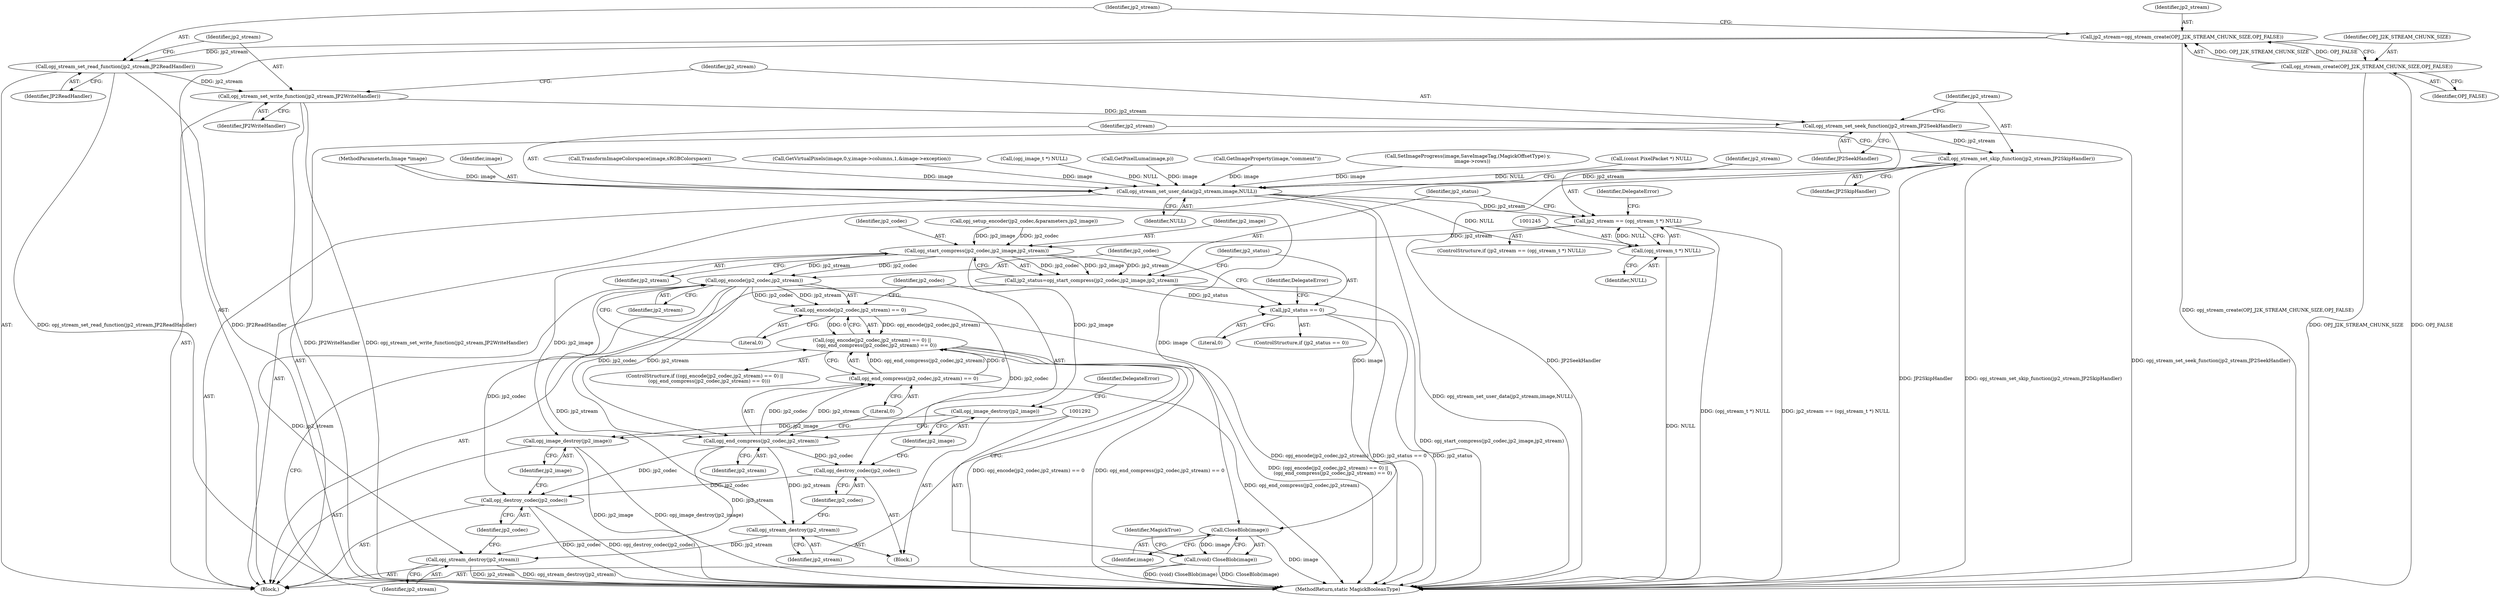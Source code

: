digraph "0_ImageMagick_3d5ac8c20846871f1eb3068b65f93da7cd33bfd0_0@API" {
"1001228" [label="(Call,opj_stream_set_write_function(jp2_stream,JP2WriteHandler))"];
"1001225" [label="(Call,opj_stream_set_read_function(jp2_stream,JP2ReadHandler))"];
"1001220" [label="(Call,jp2_stream=opj_stream_create(OPJ_J2K_STREAM_CHUNK_SIZE,OPJ_FALSE))"];
"1001222" [label="(Call,opj_stream_create(OPJ_J2K_STREAM_CHUNK_SIZE,OPJ_FALSE))"];
"1001231" [label="(Call,opj_stream_set_seek_function(jp2_stream,JP2SeekHandler))"];
"1001234" [label="(Call,opj_stream_set_skip_function(jp2_stream,JP2SkipHandler))"];
"1001237" [label="(Call,opj_stream_set_user_data(jp2_stream,image,NULL))"];
"1001242" [label="(Call,jp2_stream == (opj_stream_t *) NULL)"];
"1001252" [label="(Call,opj_start_compress(jp2_codec,jp2_image,jp2_stream))"];
"1001250" [label="(Call,jp2_status=opj_start_compress(jp2_codec,jp2_image,jp2_stream))"];
"1001257" [label="(Call,jp2_status == 0)"];
"1001266" [label="(Call,opj_encode(jp2_codec,jp2_stream))"];
"1001265" [label="(Call,opj_encode(jp2_codec,jp2_stream) == 0)"];
"1001264" [label="(Call,(opj_encode(jp2_codec,jp2_stream) == 0) ||\n      (opj_end_compress(jp2_codec,jp2_stream) == 0))"];
"1001271" [label="(Call,opj_end_compress(jp2_codec,jp2_stream))"];
"1001270" [label="(Call,opj_end_compress(jp2_codec,jp2_stream) == 0)"];
"1001276" [label="(Call,opj_stream_destroy(jp2_stream))"];
"1001285" [label="(Call,opj_stream_destroy(jp2_stream))"];
"1001278" [label="(Call,opj_destroy_codec(jp2_codec))"];
"1001287" [label="(Call,opj_destroy_codec(jp2_codec))"];
"1001280" [label="(Call,opj_image_destroy(jp2_image))"];
"1001289" [label="(Call,opj_image_destroy(jp2_image))"];
"1001244" [label="(Call,(opj_stream_t *) NULL)"];
"1001293" [label="(Call,CloseBlob(image))"];
"1001291" [label="(Call,(void) CloseBlob(image))"];
"1001287" [label="(Call,opj_destroy_codec(jp2_codec))"];
"1001277" [label="(Identifier,jp2_stream)"];
"1001233" [label="(Identifier,JP2SeekHandler)"];
"1001235" [label="(Identifier,jp2_stream)"];
"1001224" [label="(Identifier,OPJ_FALSE)"];
"1001239" [label="(Identifier,image)"];
"1000957" [label="(Call,GetVirtualPixels(image,0,y,image->columns,1,&image->exception))"];
"1001243" [label="(Identifier,jp2_stream)"];
"1001272" [label="(Identifier,jp2_codec)"];
"1001263" [label="(ControlStructure,if ((opj_encode(jp2_codec,jp2_stream) == 0) ||\n      (opj_end_compress(jp2_codec,jp2_stream) == 0)))"];
"1001291" [label="(Call,(void) CloseBlob(image))"];
"1001294" [label="(Identifier,image)"];
"1001266" [label="(Call,opj_encode(jp2_codec,jp2_stream))"];
"1001237" [label="(Call,opj_stream_set_user_data(jp2_stream,image,NULL))"];
"1001281" [label="(Identifier,jp2_image)"];
"1001230" [label="(Identifier,JP2WriteHandler)"];
"1001257" [label="(Call,jp2_status == 0)"];
"1001223" [label="(Identifier,OPJ_J2K_STREAM_CHUNK_SIZE)"];
"1001215" [label="(Call,opj_setup_encoder(jp2_codec,&parameters,jp2_image))"];
"1001258" [label="(Identifier,jp2_status)"];
"1001241" [label="(ControlStructure,if (jp2_stream == (opj_stream_t *) NULL))"];
"1001269" [label="(Literal,0)"];
"1000657" [label="(Call,TransformImageColorspace(image,sRGBColorspace))"];
"1001267" [label="(Identifier,jp2_codec)"];
"1001278" [label="(Call,opj_destroy_codec(jp2_codec))"];
"1001225" [label="(Call,opj_stream_set_read_function(jp2_stream,JP2ReadHandler))"];
"1001234" [label="(Call,opj_stream_set_skip_function(jp2_stream,JP2SkipHandler))"];
"1001280" [label="(Call,opj_image_destroy(jp2_image))"];
"1001253" [label="(Identifier,jp2_codec)"];
"1001265" [label="(Call,opj_encode(jp2_codec,jp2_stream) == 0)"];
"1001286" [label="(Identifier,jp2_stream)"];
"1001290" [label="(Identifier,jp2_image)"];
"1000111" [label="(MethodParameterIn,Image *image)"];
"1001254" [label="(Identifier,jp2_image)"];
"1001270" [label="(Call,opj_end_compress(jp2_codec,jp2_stream) == 0)"];
"1000808" [label="(Call,(opj_image_t *) NULL)"];
"1001297" [label="(MethodReturn,static MagickBooleanType)"];
"1001256" [label="(ControlStructure,if (jp2_status == 0))"];
"1001250" [label="(Call,jp2_status=opj_start_compress(jp2_codec,jp2_image,jp2_stream))"];
"1001259" [label="(Literal,0)"];
"1001276" [label="(Call,opj_stream_destroy(jp2_stream))"];
"1001229" [label="(Identifier,jp2_stream)"];
"1001079" [label="(Call,GetPixelLuma(image,p))"];
"1001264" [label="(Call,(opj_encode(jp2_codec,jp2_stream) == 0) ||\n      (opj_end_compress(jp2_codec,jp2_stream) == 0))"];
"1000112" [label="(Block,)"];
"1001255" [label="(Identifier,jp2_stream)"];
"1001289" [label="(Call,opj_image_destroy(jp2_image))"];
"1001240" [label="(Identifier,NULL)"];
"1001268" [label="(Identifier,jp2_stream)"];
"1001275" [label="(Block,)"];
"1001221" [label="(Identifier,jp2_stream)"];
"1001236" [label="(Identifier,JP2SkipHandler)"];
"1001228" [label="(Call,opj_stream_set_write_function(jp2_stream,JP2WriteHandler))"];
"1001231" [label="(Call,opj_stream_set_seek_function(jp2_stream,JP2SeekHandler))"];
"1001293" [label="(Call,CloseBlob(image))"];
"1001252" [label="(Call,opj_start_compress(jp2_codec,jp2_image,jp2_stream))"];
"1001248" [label="(Identifier,DelegateError)"];
"1001222" [label="(Call,opj_stream_create(OPJ_J2K_STREAM_CHUNK_SIZE,OPJ_FALSE))"];
"1001273" [label="(Identifier,jp2_stream)"];
"1000603" [label="(Call,GetImageProperty(image,\"comment\"))"];
"1001296" [label="(Identifier,MagickTrue)"];
"1001157" [label="(Call,SetImageProgress(image,SaveImageTag,(MagickOffsetType) y,\n      image->rows))"];
"1001246" [label="(Identifier,NULL)"];
"1001232" [label="(Identifier,jp2_stream)"];
"1000972" [label="(Call,(const PixelPacket *) NULL)"];
"1001283" [label="(Identifier,DelegateError)"];
"1001274" [label="(Literal,0)"];
"1001251" [label="(Identifier,jp2_status)"];
"1001261" [label="(Identifier,DelegateError)"];
"1001285" [label="(Call,opj_stream_destroy(jp2_stream))"];
"1001279" [label="(Identifier,jp2_codec)"];
"1001288" [label="(Identifier,jp2_codec)"];
"1001271" [label="(Call,opj_end_compress(jp2_codec,jp2_stream))"];
"1001227" [label="(Identifier,JP2ReadHandler)"];
"1001244" [label="(Call,(opj_stream_t *) NULL)"];
"1001238" [label="(Identifier,jp2_stream)"];
"1001220" [label="(Call,jp2_stream=opj_stream_create(OPJ_J2K_STREAM_CHUNK_SIZE,OPJ_FALSE))"];
"1001242" [label="(Call,jp2_stream == (opj_stream_t *) NULL)"];
"1001226" [label="(Identifier,jp2_stream)"];
"1001228" -> "1000112"  [label="AST: "];
"1001228" -> "1001230"  [label="CFG: "];
"1001229" -> "1001228"  [label="AST: "];
"1001230" -> "1001228"  [label="AST: "];
"1001232" -> "1001228"  [label="CFG: "];
"1001228" -> "1001297"  [label="DDG: JP2WriteHandler"];
"1001228" -> "1001297"  [label="DDG: opj_stream_set_write_function(jp2_stream,JP2WriteHandler)"];
"1001225" -> "1001228"  [label="DDG: jp2_stream"];
"1001228" -> "1001231"  [label="DDG: jp2_stream"];
"1001225" -> "1000112"  [label="AST: "];
"1001225" -> "1001227"  [label="CFG: "];
"1001226" -> "1001225"  [label="AST: "];
"1001227" -> "1001225"  [label="AST: "];
"1001229" -> "1001225"  [label="CFG: "];
"1001225" -> "1001297"  [label="DDG: opj_stream_set_read_function(jp2_stream,JP2ReadHandler)"];
"1001225" -> "1001297"  [label="DDG: JP2ReadHandler"];
"1001220" -> "1001225"  [label="DDG: jp2_stream"];
"1001220" -> "1000112"  [label="AST: "];
"1001220" -> "1001222"  [label="CFG: "];
"1001221" -> "1001220"  [label="AST: "];
"1001222" -> "1001220"  [label="AST: "];
"1001226" -> "1001220"  [label="CFG: "];
"1001220" -> "1001297"  [label="DDG: opj_stream_create(OPJ_J2K_STREAM_CHUNK_SIZE,OPJ_FALSE)"];
"1001222" -> "1001220"  [label="DDG: OPJ_J2K_STREAM_CHUNK_SIZE"];
"1001222" -> "1001220"  [label="DDG: OPJ_FALSE"];
"1001222" -> "1001224"  [label="CFG: "];
"1001223" -> "1001222"  [label="AST: "];
"1001224" -> "1001222"  [label="AST: "];
"1001222" -> "1001297"  [label="DDG: OPJ_J2K_STREAM_CHUNK_SIZE"];
"1001222" -> "1001297"  [label="DDG: OPJ_FALSE"];
"1001231" -> "1000112"  [label="AST: "];
"1001231" -> "1001233"  [label="CFG: "];
"1001232" -> "1001231"  [label="AST: "];
"1001233" -> "1001231"  [label="AST: "];
"1001235" -> "1001231"  [label="CFG: "];
"1001231" -> "1001297"  [label="DDG: JP2SeekHandler"];
"1001231" -> "1001297"  [label="DDG: opj_stream_set_seek_function(jp2_stream,JP2SeekHandler)"];
"1001231" -> "1001234"  [label="DDG: jp2_stream"];
"1001234" -> "1000112"  [label="AST: "];
"1001234" -> "1001236"  [label="CFG: "];
"1001235" -> "1001234"  [label="AST: "];
"1001236" -> "1001234"  [label="AST: "];
"1001238" -> "1001234"  [label="CFG: "];
"1001234" -> "1001297"  [label="DDG: JP2SkipHandler"];
"1001234" -> "1001297"  [label="DDG: opj_stream_set_skip_function(jp2_stream,JP2SkipHandler)"];
"1001234" -> "1001237"  [label="DDG: jp2_stream"];
"1001237" -> "1000112"  [label="AST: "];
"1001237" -> "1001240"  [label="CFG: "];
"1001238" -> "1001237"  [label="AST: "];
"1001239" -> "1001237"  [label="AST: "];
"1001240" -> "1001237"  [label="AST: "];
"1001243" -> "1001237"  [label="CFG: "];
"1001237" -> "1001297"  [label="DDG: opj_stream_set_user_data(jp2_stream,image,NULL)"];
"1001079" -> "1001237"  [label="DDG: image"];
"1000957" -> "1001237"  [label="DDG: image"];
"1000603" -> "1001237"  [label="DDG: image"];
"1000657" -> "1001237"  [label="DDG: image"];
"1001157" -> "1001237"  [label="DDG: image"];
"1000111" -> "1001237"  [label="DDG: image"];
"1000808" -> "1001237"  [label="DDG: NULL"];
"1000972" -> "1001237"  [label="DDG: NULL"];
"1001237" -> "1001242"  [label="DDG: jp2_stream"];
"1001237" -> "1001244"  [label="DDG: NULL"];
"1001237" -> "1001293"  [label="DDG: image"];
"1001242" -> "1001241"  [label="AST: "];
"1001242" -> "1001244"  [label="CFG: "];
"1001243" -> "1001242"  [label="AST: "];
"1001244" -> "1001242"  [label="AST: "];
"1001248" -> "1001242"  [label="CFG: "];
"1001251" -> "1001242"  [label="CFG: "];
"1001242" -> "1001297"  [label="DDG: jp2_stream == (opj_stream_t *) NULL"];
"1001242" -> "1001297"  [label="DDG: (opj_stream_t *) NULL"];
"1001244" -> "1001242"  [label="DDG: NULL"];
"1001242" -> "1001252"  [label="DDG: jp2_stream"];
"1001252" -> "1001250"  [label="AST: "];
"1001252" -> "1001255"  [label="CFG: "];
"1001253" -> "1001252"  [label="AST: "];
"1001254" -> "1001252"  [label="AST: "];
"1001255" -> "1001252"  [label="AST: "];
"1001250" -> "1001252"  [label="CFG: "];
"1001252" -> "1001250"  [label="DDG: jp2_codec"];
"1001252" -> "1001250"  [label="DDG: jp2_image"];
"1001252" -> "1001250"  [label="DDG: jp2_stream"];
"1001215" -> "1001252"  [label="DDG: jp2_codec"];
"1001215" -> "1001252"  [label="DDG: jp2_image"];
"1001252" -> "1001266"  [label="DDG: jp2_codec"];
"1001252" -> "1001266"  [label="DDG: jp2_stream"];
"1001252" -> "1001280"  [label="DDG: jp2_image"];
"1001252" -> "1001289"  [label="DDG: jp2_image"];
"1001250" -> "1000112"  [label="AST: "];
"1001251" -> "1001250"  [label="AST: "];
"1001258" -> "1001250"  [label="CFG: "];
"1001250" -> "1001297"  [label="DDG: opj_start_compress(jp2_codec,jp2_image,jp2_stream)"];
"1001250" -> "1001257"  [label="DDG: jp2_status"];
"1001257" -> "1001256"  [label="AST: "];
"1001257" -> "1001259"  [label="CFG: "];
"1001258" -> "1001257"  [label="AST: "];
"1001259" -> "1001257"  [label="AST: "];
"1001261" -> "1001257"  [label="CFG: "];
"1001267" -> "1001257"  [label="CFG: "];
"1001257" -> "1001297"  [label="DDG: jp2_status"];
"1001257" -> "1001297"  [label="DDG: jp2_status == 0"];
"1001266" -> "1001265"  [label="AST: "];
"1001266" -> "1001268"  [label="CFG: "];
"1001267" -> "1001266"  [label="AST: "];
"1001268" -> "1001266"  [label="AST: "];
"1001269" -> "1001266"  [label="CFG: "];
"1001266" -> "1001265"  [label="DDG: jp2_codec"];
"1001266" -> "1001265"  [label="DDG: jp2_stream"];
"1001266" -> "1001271"  [label="DDG: jp2_codec"];
"1001266" -> "1001271"  [label="DDG: jp2_stream"];
"1001266" -> "1001276"  [label="DDG: jp2_stream"];
"1001266" -> "1001278"  [label="DDG: jp2_codec"];
"1001266" -> "1001285"  [label="DDG: jp2_stream"];
"1001266" -> "1001287"  [label="DDG: jp2_codec"];
"1001265" -> "1001264"  [label="AST: "];
"1001265" -> "1001269"  [label="CFG: "];
"1001269" -> "1001265"  [label="AST: "];
"1001272" -> "1001265"  [label="CFG: "];
"1001264" -> "1001265"  [label="CFG: "];
"1001265" -> "1001297"  [label="DDG: opj_encode(jp2_codec,jp2_stream)"];
"1001265" -> "1001264"  [label="DDG: opj_encode(jp2_codec,jp2_stream)"];
"1001265" -> "1001264"  [label="DDG: 0"];
"1001264" -> "1001263"  [label="AST: "];
"1001264" -> "1001270"  [label="CFG: "];
"1001270" -> "1001264"  [label="AST: "];
"1001277" -> "1001264"  [label="CFG: "];
"1001286" -> "1001264"  [label="CFG: "];
"1001264" -> "1001297"  [label="DDG: opj_encode(jp2_codec,jp2_stream) == 0"];
"1001264" -> "1001297"  [label="DDG: opj_end_compress(jp2_codec,jp2_stream) == 0"];
"1001264" -> "1001297"  [label="DDG: (opj_encode(jp2_codec,jp2_stream) == 0) ||\n      (opj_end_compress(jp2_codec,jp2_stream) == 0)"];
"1001270" -> "1001264"  [label="DDG: opj_end_compress(jp2_codec,jp2_stream)"];
"1001270" -> "1001264"  [label="DDG: 0"];
"1001271" -> "1001270"  [label="AST: "];
"1001271" -> "1001273"  [label="CFG: "];
"1001272" -> "1001271"  [label="AST: "];
"1001273" -> "1001271"  [label="AST: "];
"1001274" -> "1001271"  [label="CFG: "];
"1001271" -> "1001270"  [label="DDG: jp2_codec"];
"1001271" -> "1001270"  [label="DDG: jp2_stream"];
"1001271" -> "1001276"  [label="DDG: jp2_stream"];
"1001271" -> "1001278"  [label="DDG: jp2_codec"];
"1001271" -> "1001285"  [label="DDG: jp2_stream"];
"1001271" -> "1001287"  [label="DDG: jp2_codec"];
"1001270" -> "1001274"  [label="CFG: "];
"1001274" -> "1001270"  [label="AST: "];
"1001270" -> "1001297"  [label="DDG: opj_end_compress(jp2_codec,jp2_stream)"];
"1001276" -> "1001275"  [label="AST: "];
"1001276" -> "1001277"  [label="CFG: "];
"1001277" -> "1001276"  [label="AST: "];
"1001279" -> "1001276"  [label="CFG: "];
"1001276" -> "1001285"  [label="DDG: jp2_stream"];
"1001285" -> "1000112"  [label="AST: "];
"1001285" -> "1001286"  [label="CFG: "];
"1001286" -> "1001285"  [label="AST: "];
"1001288" -> "1001285"  [label="CFG: "];
"1001285" -> "1001297"  [label="DDG: jp2_stream"];
"1001285" -> "1001297"  [label="DDG: opj_stream_destroy(jp2_stream)"];
"1001278" -> "1001275"  [label="AST: "];
"1001278" -> "1001279"  [label="CFG: "];
"1001279" -> "1001278"  [label="AST: "];
"1001281" -> "1001278"  [label="CFG: "];
"1001278" -> "1001287"  [label="DDG: jp2_codec"];
"1001287" -> "1000112"  [label="AST: "];
"1001287" -> "1001288"  [label="CFG: "];
"1001288" -> "1001287"  [label="AST: "];
"1001290" -> "1001287"  [label="CFG: "];
"1001287" -> "1001297"  [label="DDG: jp2_codec"];
"1001287" -> "1001297"  [label="DDG: opj_destroy_codec(jp2_codec)"];
"1001280" -> "1001275"  [label="AST: "];
"1001280" -> "1001281"  [label="CFG: "];
"1001281" -> "1001280"  [label="AST: "];
"1001283" -> "1001280"  [label="CFG: "];
"1001280" -> "1001289"  [label="DDG: jp2_image"];
"1001289" -> "1000112"  [label="AST: "];
"1001289" -> "1001290"  [label="CFG: "];
"1001290" -> "1001289"  [label="AST: "];
"1001292" -> "1001289"  [label="CFG: "];
"1001289" -> "1001297"  [label="DDG: jp2_image"];
"1001289" -> "1001297"  [label="DDG: opj_image_destroy(jp2_image)"];
"1001244" -> "1001246"  [label="CFG: "];
"1001245" -> "1001244"  [label="AST: "];
"1001246" -> "1001244"  [label="AST: "];
"1001244" -> "1001297"  [label="DDG: NULL"];
"1001293" -> "1001291"  [label="AST: "];
"1001293" -> "1001294"  [label="CFG: "];
"1001294" -> "1001293"  [label="AST: "];
"1001291" -> "1001293"  [label="CFG: "];
"1001293" -> "1001297"  [label="DDG: image"];
"1001293" -> "1001291"  [label="DDG: image"];
"1000111" -> "1001293"  [label="DDG: image"];
"1001291" -> "1000112"  [label="AST: "];
"1001292" -> "1001291"  [label="AST: "];
"1001296" -> "1001291"  [label="CFG: "];
"1001291" -> "1001297"  [label="DDG: CloseBlob(image)"];
"1001291" -> "1001297"  [label="DDG: (void) CloseBlob(image)"];
}
